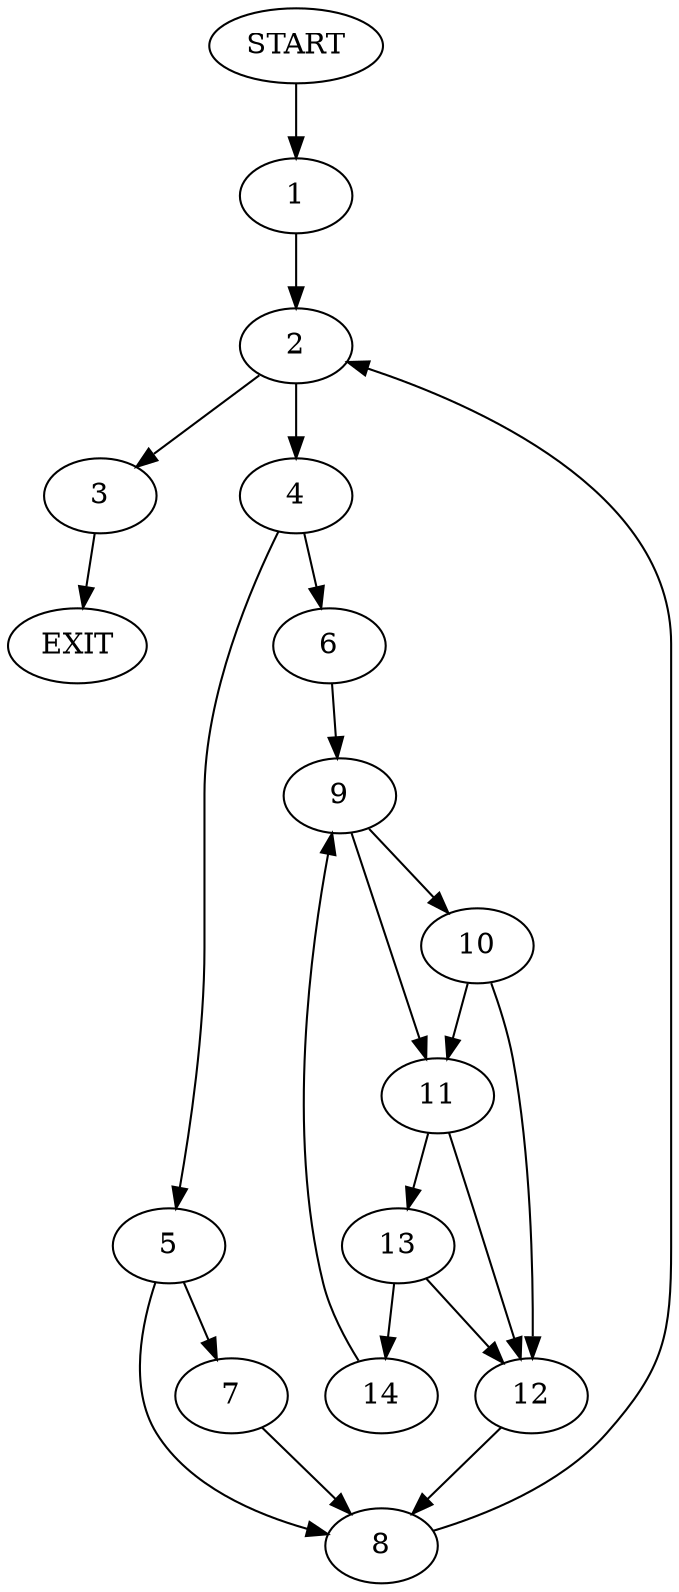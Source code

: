 digraph {
0 [label="START"]
15 [label="EXIT"]
0 -> 1
1 -> 2
2 -> 3
2 -> 4
4 -> 5
4 -> 6
3 -> 15
5 -> 7
5 -> 8
6 -> 9
9 -> 10
9 -> 11
10 -> 12
10 -> 11
11 -> 12
11 -> 13
12 -> 8
13 -> 12
13 -> 14
14 -> 9
8 -> 2
7 -> 8
}
